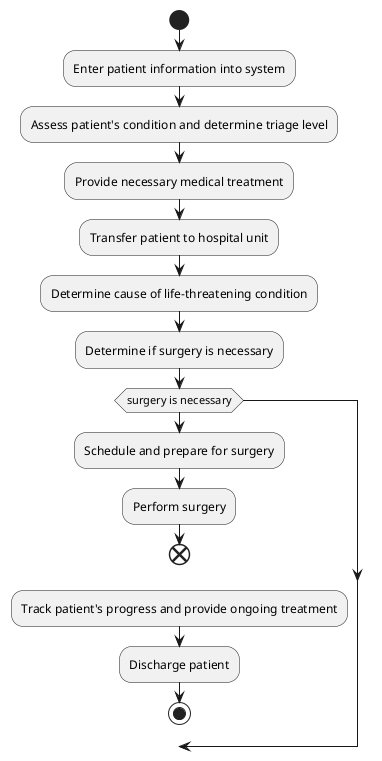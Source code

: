 @startuml

start

:Enter patient information into system;

:Assess patient's condition and determine triage level;

:Provide necessary medical treatment;

:Transfer patient to hospital unit;

:Determine cause of life-threatening condition;

:Determine if surgery is necessary;

if (surgery is necessary) then
  :Schedule and prepare for surgery;
  :Perform surgery;
end

:Track patient's progress and provide ongoing treatment;

:Discharge patient;

stop

@enduml